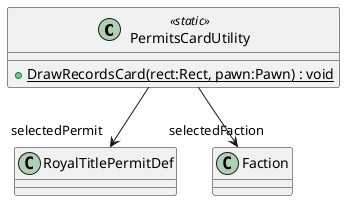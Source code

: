 @startuml
class PermitsCardUtility <<static>> {
    + {static} DrawRecordsCard(rect:Rect, pawn:Pawn) : void
}
PermitsCardUtility --> "selectedPermit" RoyalTitlePermitDef
PermitsCardUtility --> "selectedFaction" Faction
@enduml
